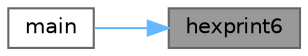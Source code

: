 digraph "hexprint6"
{
 // LATEX_PDF_SIZE
  bgcolor="transparent";
  edge [fontname=Helvetica,fontsize=10,labelfontname=Helvetica,labelfontsize=10];
  node [fontname=Helvetica,fontsize=10,shape=box,height=0.2,width=0.4];
  rankdir="RL";
  Node1 [label="hexprint6",height=0.2,width=0.4,color="gray40", fillcolor="grey60", style="filled", fontcolor="black",tooltip="Generate a bitmap containing a 6-digit Unicode code point."];
  Node1 -> Node2 [dir="back",color="steelblue1",style="solid"];
  Node2 [label="main",height=0.2,width=0.4,color="grey40", fillcolor="white", style="filled",URL="$unihexgen_8c.html#a0ddf1224851353fc92bfbff6f499fa97",tooltip="The main function."];
}
